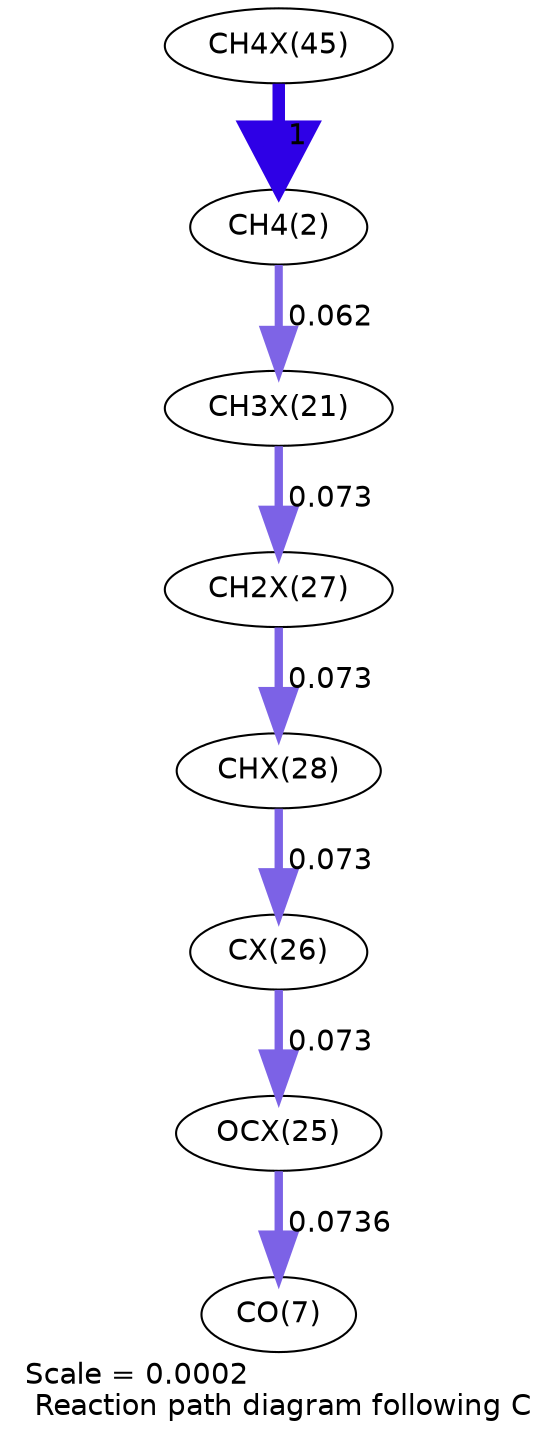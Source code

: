 digraph reaction_paths {
center=1;
s32 -> s4[fontname="Helvetica", penwidth=6, arrowsize=3, color="0.7, 1.5, 0.9"
, label=" 1"];
s4 -> s24[fontname="Helvetica", penwidth=3.9, arrowsize=1.95, color="0.7, 0.562, 0.9"
, label=" 0.062"];
s24 -> s30[fontname="Helvetica", penwidth=4.02, arrowsize=2.01, color="0.7, 0.573, 0.9"
, label=" 0.073"];
s30 -> s31[fontname="Helvetica", penwidth=4.02, arrowsize=2.01, color="0.7, 0.573, 0.9"
, label=" 0.073"];
s31 -> s29[fontname="Helvetica", penwidth=4.02, arrowsize=2.01, color="0.7, 0.573, 0.9"
, label=" 0.073"];
s29 -> s28[fontname="Helvetica", penwidth=4.02, arrowsize=2.01, color="0.7, 0.573, 0.9"
, label=" 0.073"];
s28 -> s9[fontname="Helvetica", penwidth=4.03, arrowsize=2.02, color="0.7, 0.574, 0.9"
, label=" 0.0736"];
s4 [ fontname="Helvetica", label="CH4(2)"];
s9 [ fontname="Helvetica", label="CO(7)"];
s24 [ fontname="Helvetica", label="CH3X(21)"];
s28 [ fontname="Helvetica", label="OCX(25)"];
s29 [ fontname="Helvetica", label="CX(26)"];
s30 [ fontname="Helvetica", label="CH2X(27)"];
s31 [ fontname="Helvetica", label="CHX(28)"];
s32 [ fontname="Helvetica", label="CH4X(45)"];
 label = "Scale = 0.0002\l Reaction path diagram following C";
 fontname = "Helvetica";
}
